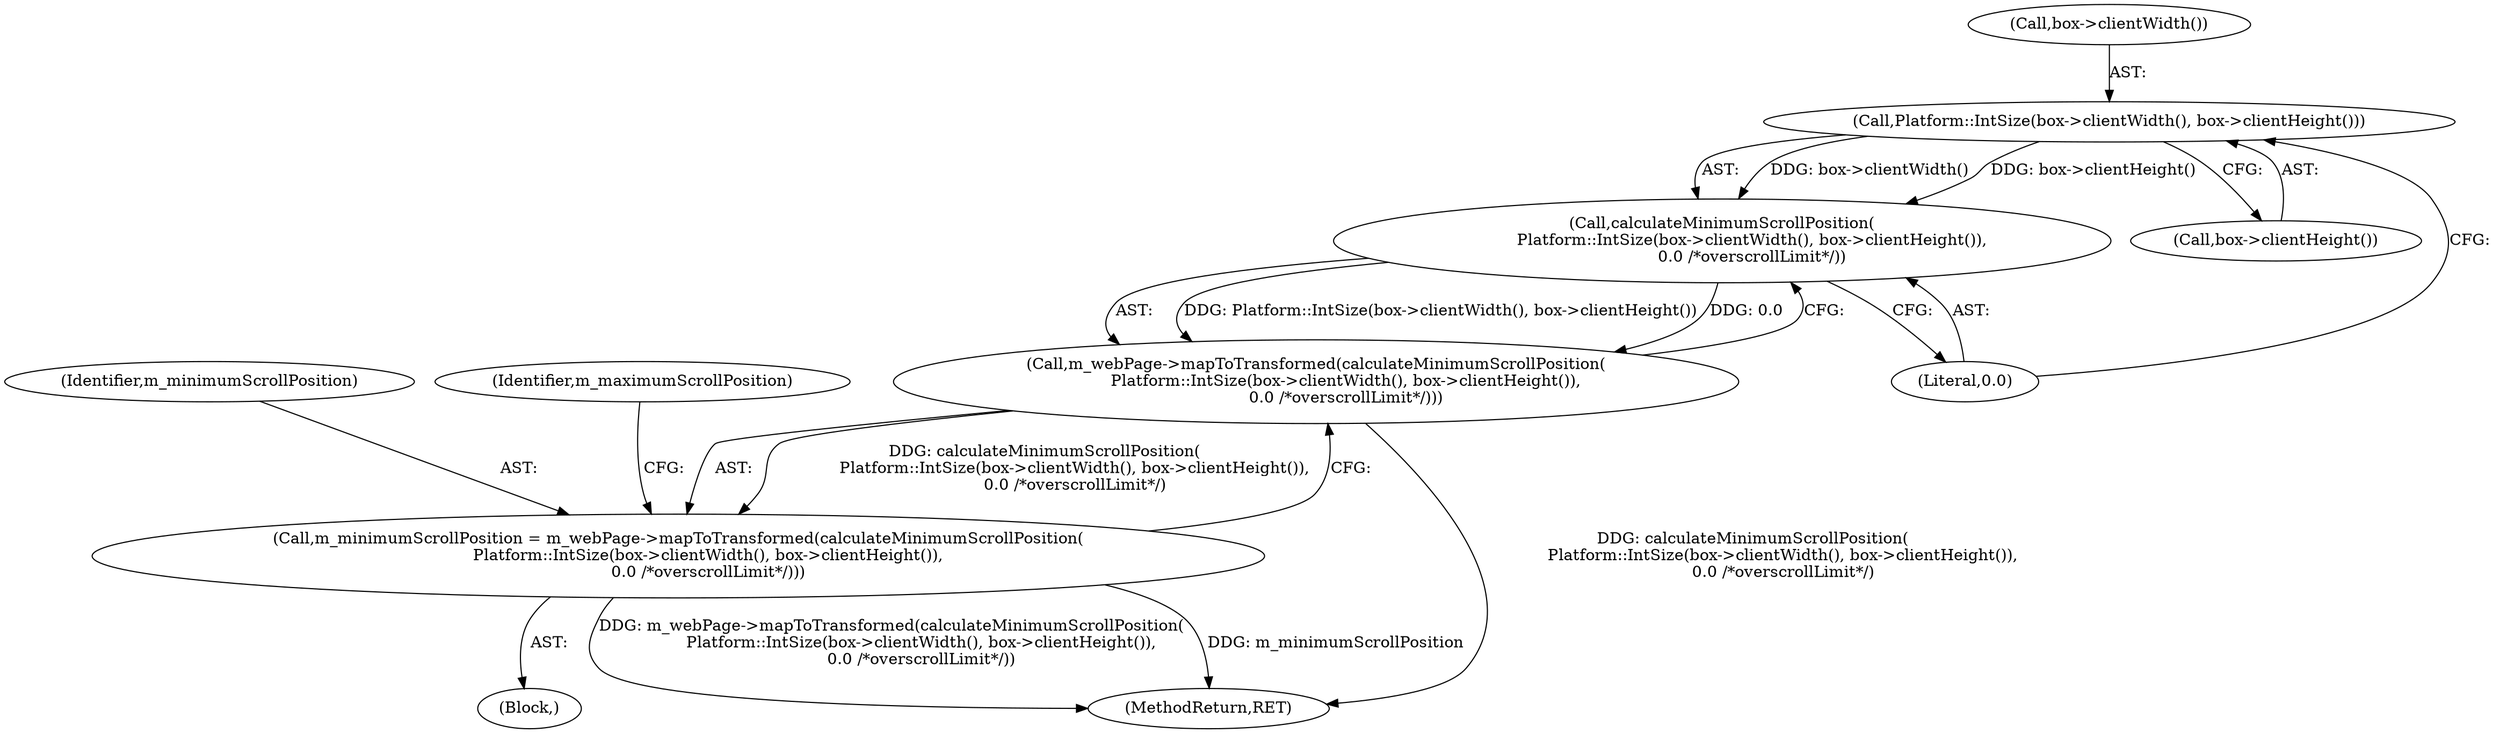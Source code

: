 digraph "1_Chrome_3057be01bcbbd1d0938afb489e18f2ca6d9b8229@del" {
"1000259" [label="(Call,Platform::IntSize(box->clientWidth(), box->clientHeight()))"];
"1000258" [label="(Call,calculateMinimumScrollPosition(\n            Platform::IntSize(box->clientWidth(), box->clientHeight()),\n            0.0 /*overscrollLimit*/))"];
"1000257" [label="(Call,m_webPage->mapToTransformed(calculateMinimumScrollPosition(\n            Platform::IntSize(box->clientWidth(), box->clientHeight()),\n            0.0 /*overscrollLimit*/)))"];
"1000255" [label="(Call,m_minimumScrollPosition = m_webPage->mapToTransformed(calculateMinimumScrollPosition(\n            Platform::IntSize(box->clientWidth(), box->clientHeight()),\n            0.0 /*overscrollLimit*/)))"];
"1000258" [label="(Call,calculateMinimumScrollPosition(\n            Platform::IntSize(box->clientWidth(), box->clientHeight()),\n            0.0 /*overscrollLimit*/))"];
"1000256" [label="(Identifier,m_minimumScrollPosition)"];
"1000262" [label="(Literal,0.0)"];
"1000261" [label="(Call,box->clientHeight())"];
"1000259" [label="(Call,Platform::IntSize(box->clientWidth(), box->clientHeight()))"];
"1000255" [label="(Call,m_minimumScrollPosition = m_webPage->mapToTransformed(calculateMinimumScrollPosition(\n            Platform::IntSize(box->clientWidth(), box->clientHeight()),\n            0.0 /*overscrollLimit*/)))"];
"1000264" [label="(Identifier,m_maximumScrollPosition)"];
"1000189" [label="(Block,)"];
"1000274" [label="(MethodReturn,RET)"];
"1000257" [label="(Call,m_webPage->mapToTransformed(calculateMinimumScrollPosition(\n            Platform::IntSize(box->clientWidth(), box->clientHeight()),\n            0.0 /*overscrollLimit*/)))"];
"1000260" [label="(Call,box->clientWidth())"];
"1000259" -> "1000258"  [label="AST: "];
"1000259" -> "1000261"  [label="CFG: "];
"1000260" -> "1000259"  [label="AST: "];
"1000261" -> "1000259"  [label="AST: "];
"1000262" -> "1000259"  [label="CFG: "];
"1000259" -> "1000258"  [label="DDG: box->clientWidth()"];
"1000259" -> "1000258"  [label="DDG: box->clientHeight()"];
"1000258" -> "1000257"  [label="AST: "];
"1000258" -> "1000262"  [label="CFG: "];
"1000262" -> "1000258"  [label="AST: "];
"1000257" -> "1000258"  [label="CFG: "];
"1000258" -> "1000257"  [label="DDG: Platform::IntSize(box->clientWidth(), box->clientHeight())"];
"1000258" -> "1000257"  [label="DDG: 0.0"];
"1000257" -> "1000255"  [label="AST: "];
"1000255" -> "1000257"  [label="CFG: "];
"1000257" -> "1000274"  [label="DDG: calculateMinimumScrollPosition(\n            Platform::IntSize(box->clientWidth(), box->clientHeight()),\n            0.0 /*overscrollLimit*/)"];
"1000257" -> "1000255"  [label="DDG: calculateMinimumScrollPosition(\n            Platform::IntSize(box->clientWidth(), box->clientHeight()),\n            0.0 /*overscrollLimit*/)"];
"1000255" -> "1000189"  [label="AST: "];
"1000256" -> "1000255"  [label="AST: "];
"1000264" -> "1000255"  [label="CFG: "];
"1000255" -> "1000274"  [label="DDG: m_webPage->mapToTransformed(calculateMinimumScrollPosition(\n            Platform::IntSize(box->clientWidth(), box->clientHeight()),\n            0.0 /*overscrollLimit*/))"];
"1000255" -> "1000274"  [label="DDG: m_minimumScrollPosition"];
}
